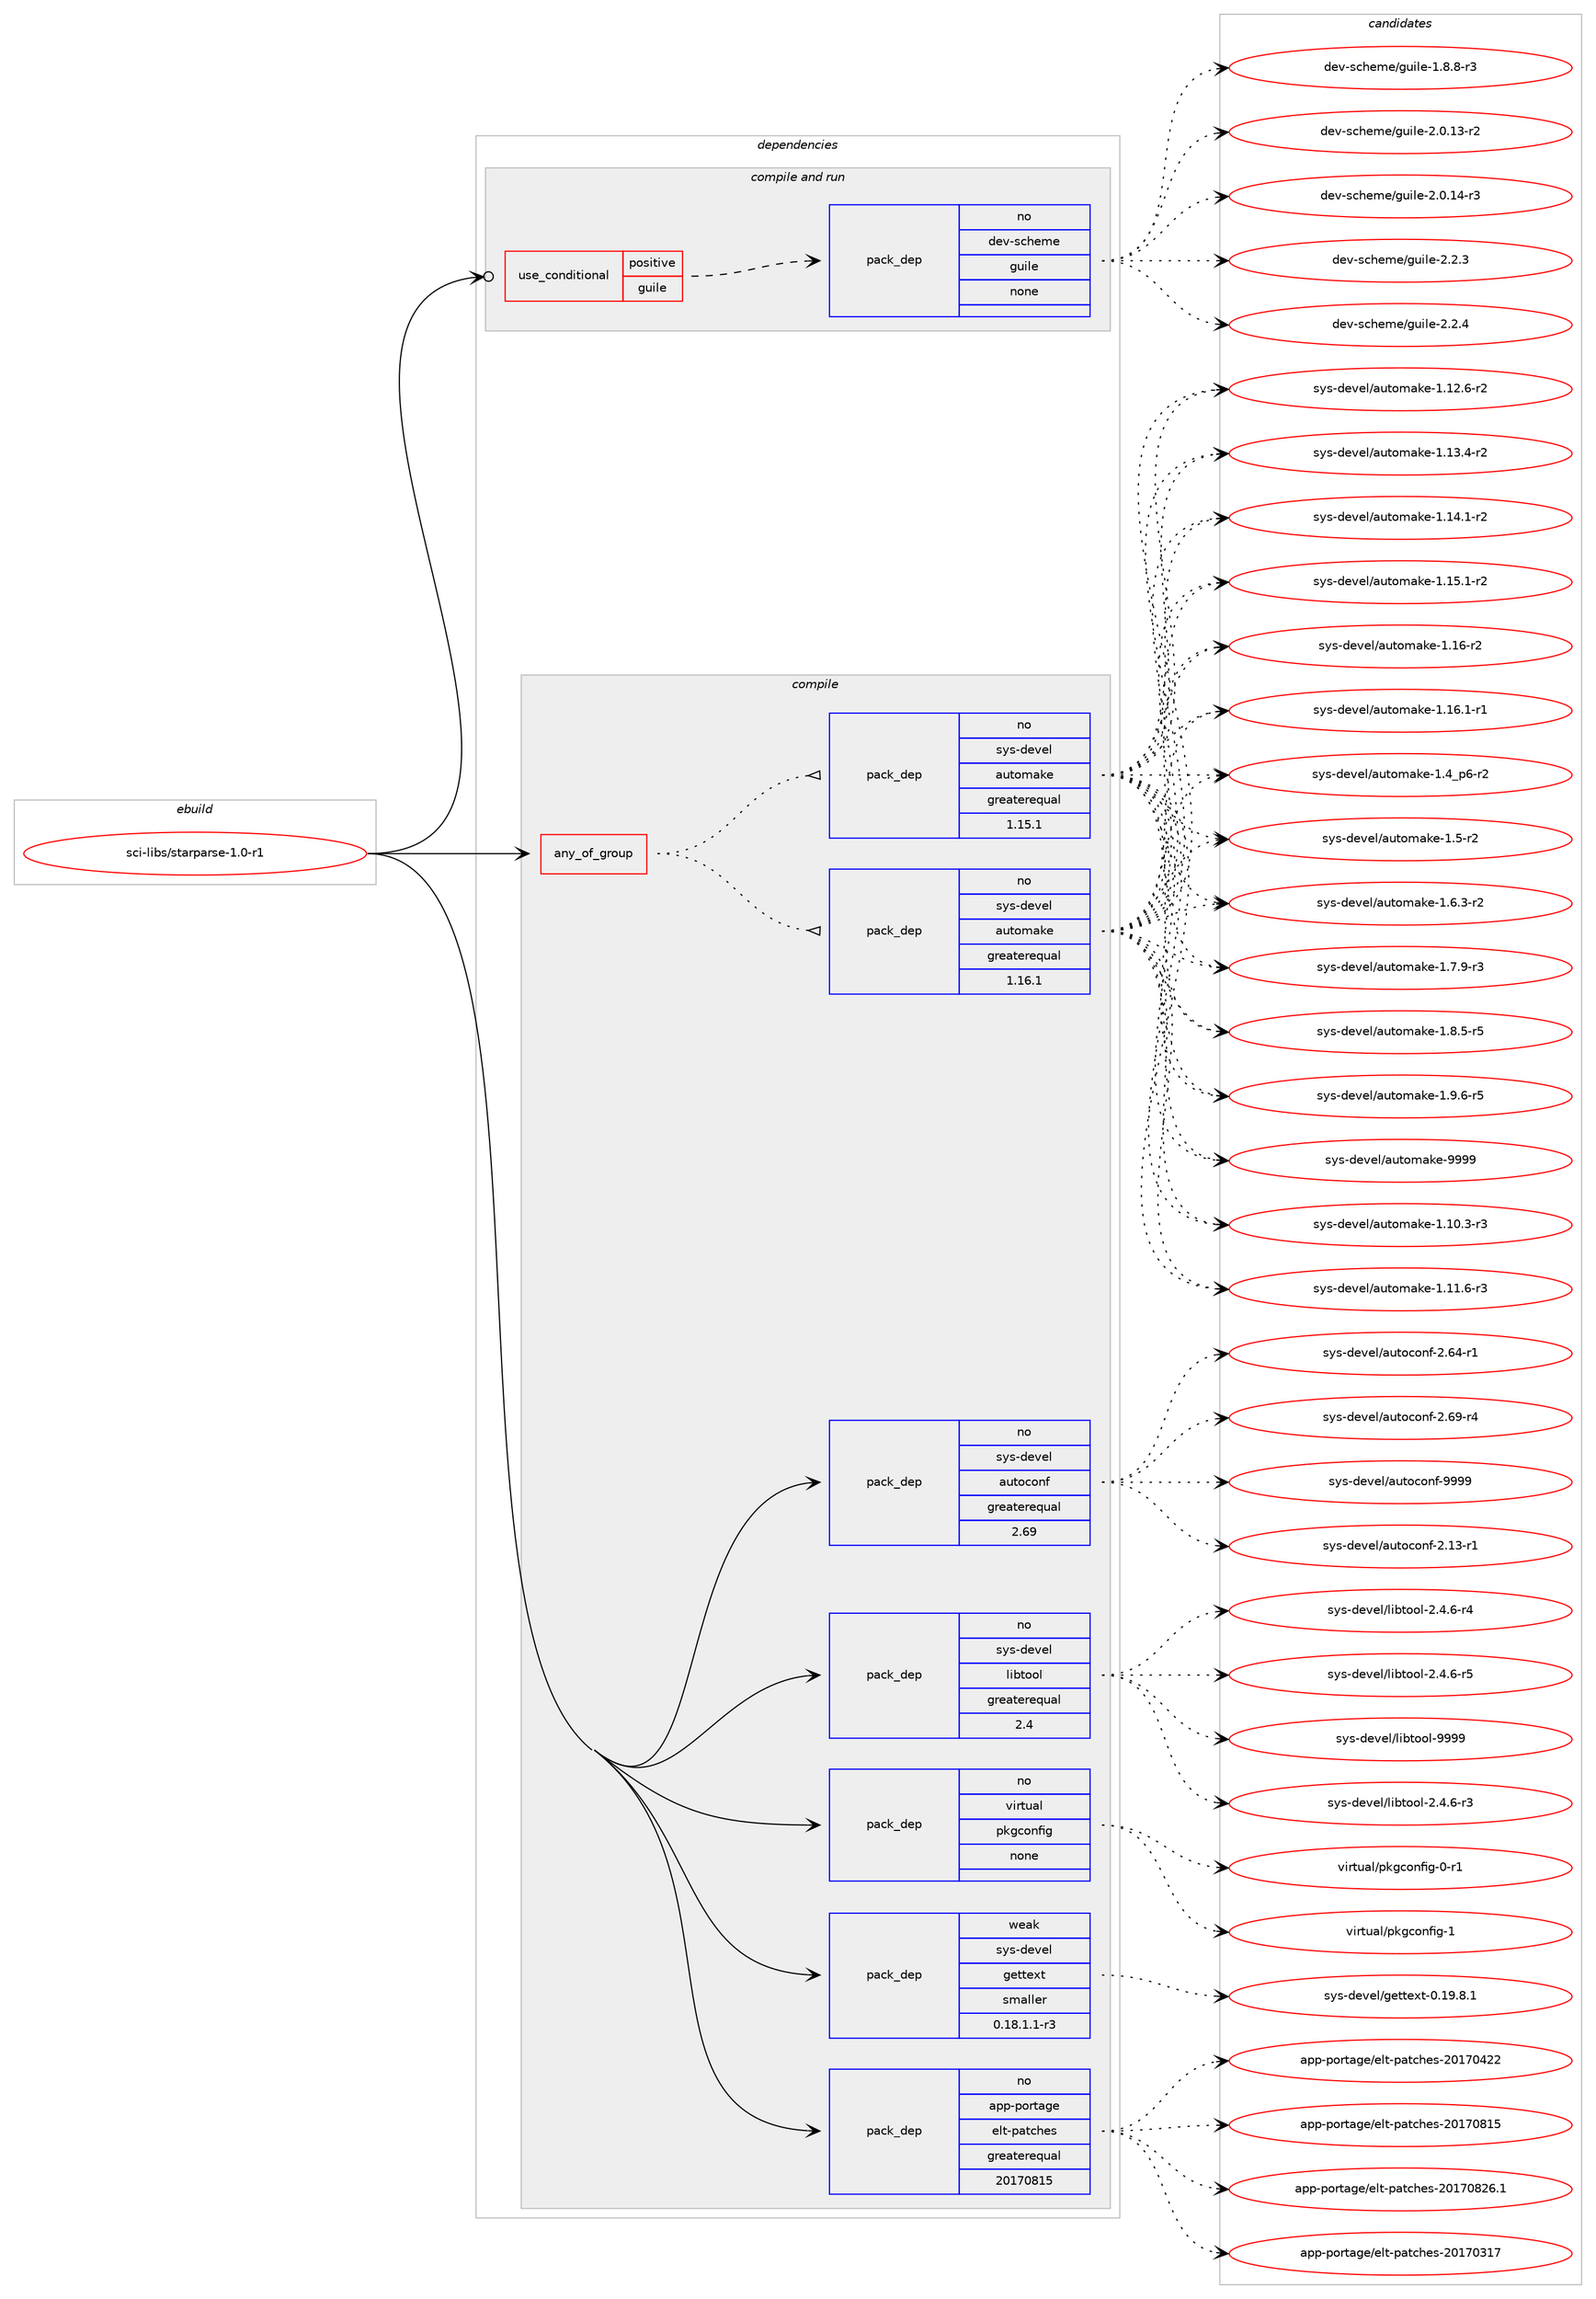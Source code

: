 digraph prolog {

# *************
# Graph options
# *************

newrank=true;
concentrate=true;
compound=true;
graph [rankdir=LR,fontname=Helvetica,fontsize=10,ranksep=1.5];#, ranksep=2.5, nodesep=0.2];
edge  [arrowhead=vee];
node  [fontname=Helvetica,fontsize=10];

# **********
# The ebuild
# **********

subgraph cluster_leftcol {
color=gray;
rank=same;
label=<<i>ebuild</i>>;
id [label="sci-libs/starparse-1.0-r1", color=red, width=4, href="../sci-libs/starparse-1.0-r1.svg"];
}

# ****************
# The dependencies
# ****************

subgraph cluster_midcol {
color=gray;
label=<<i>dependencies</i>>;
subgraph cluster_compile {
fillcolor="#eeeeee";
style=filled;
label=<<i>compile</i>>;
subgraph any26960 {
dependency1696503 [label=<<TABLE BORDER="0" CELLBORDER="1" CELLSPACING="0" CELLPADDING="4"><TR><TD CELLPADDING="10">any_of_group</TD></TR></TABLE>>, shape=none, color=red];subgraph pack1214550 {
dependency1696504 [label=<<TABLE BORDER="0" CELLBORDER="1" CELLSPACING="0" CELLPADDING="4" WIDTH="220"><TR><TD ROWSPAN="6" CELLPADDING="30">pack_dep</TD></TR><TR><TD WIDTH="110">no</TD></TR><TR><TD>sys-devel</TD></TR><TR><TD>automake</TD></TR><TR><TD>greaterequal</TD></TR><TR><TD>1.16.1</TD></TR></TABLE>>, shape=none, color=blue];
}
dependency1696503:e -> dependency1696504:w [weight=20,style="dotted",arrowhead="oinv"];
subgraph pack1214551 {
dependency1696505 [label=<<TABLE BORDER="0" CELLBORDER="1" CELLSPACING="0" CELLPADDING="4" WIDTH="220"><TR><TD ROWSPAN="6" CELLPADDING="30">pack_dep</TD></TR><TR><TD WIDTH="110">no</TD></TR><TR><TD>sys-devel</TD></TR><TR><TD>automake</TD></TR><TR><TD>greaterequal</TD></TR><TR><TD>1.15.1</TD></TR></TABLE>>, shape=none, color=blue];
}
dependency1696503:e -> dependency1696505:w [weight=20,style="dotted",arrowhead="oinv"];
}
id:e -> dependency1696503:w [weight=20,style="solid",arrowhead="vee"];
subgraph pack1214552 {
dependency1696506 [label=<<TABLE BORDER="0" CELLBORDER="1" CELLSPACING="0" CELLPADDING="4" WIDTH="220"><TR><TD ROWSPAN="6" CELLPADDING="30">pack_dep</TD></TR><TR><TD WIDTH="110">no</TD></TR><TR><TD>app-portage</TD></TR><TR><TD>elt-patches</TD></TR><TR><TD>greaterequal</TD></TR><TR><TD>20170815</TD></TR></TABLE>>, shape=none, color=blue];
}
id:e -> dependency1696506:w [weight=20,style="solid",arrowhead="vee"];
subgraph pack1214553 {
dependency1696507 [label=<<TABLE BORDER="0" CELLBORDER="1" CELLSPACING="0" CELLPADDING="4" WIDTH="220"><TR><TD ROWSPAN="6" CELLPADDING="30">pack_dep</TD></TR><TR><TD WIDTH="110">no</TD></TR><TR><TD>sys-devel</TD></TR><TR><TD>autoconf</TD></TR><TR><TD>greaterequal</TD></TR><TR><TD>2.69</TD></TR></TABLE>>, shape=none, color=blue];
}
id:e -> dependency1696507:w [weight=20,style="solid",arrowhead="vee"];
subgraph pack1214554 {
dependency1696508 [label=<<TABLE BORDER="0" CELLBORDER="1" CELLSPACING="0" CELLPADDING="4" WIDTH="220"><TR><TD ROWSPAN="6" CELLPADDING="30">pack_dep</TD></TR><TR><TD WIDTH="110">no</TD></TR><TR><TD>sys-devel</TD></TR><TR><TD>libtool</TD></TR><TR><TD>greaterequal</TD></TR><TR><TD>2.4</TD></TR></TABLE>>, shape=none, color=blue];
}
id:e -> dependency1696508:w [weight=20,style="solid",arrowhead="vee"];
subgraph pack1214555 {
dependency1696509 [label=<<TABLE BORDER="0" CELLBORDER="1" CELLSPACING="0" CELLPADDING="4" WIDTH="220"><TR><TD ROWSPAN="6" CELLPADDING="30">pack_dep</TD></TR><TR><TD WIDTH="110">no</TD></TR><TR><TD>virtual</TD></TR><TR><TD>pkgconfig</TD></TR><TR><TD>none</TD></TR><TR><TD></TD></TR></TABLE>>, shape=none, color=blue];
}
id:e -> dependency1696509:w [weight=20,style="solid",arrowhead="vee"];
subgraph pack1214556 {
dependency1696510 [label=<<TABLE BORDER="0" CELLBORDER="1" CELLSPACING="0" CELLPADDING="4" WIDTH="220"><TR><TD ROWSPAN="6" CELLPADDING="30">pack_dep</TD></TR><TR><TD WIDTH="110">weak</TD></TR><TR><TD>sys-devel</TD></TR><TR><TD>gettext</TD></TR><TR><TD>smaller</TD></TR><TR><TD>0.18.1.1-r3</TD></TR></TABLE>>, shape=none, color=blue];
}
id:e -> dependency1696510:w [weight=20,style="solid",arrowhead="vee"];
}
subgraph cluster_compileandrun {
fillcolor="#eeeeee";
style=filled;
label=<<i>compile and run</i>>;
subgraph cond454141 {
dependency1696511 [label=<<TABLE BORDER="0" CELLBORDER="1" CELLSPACING="0" CELLPADDING="4"><TR><TD ROWSPAN="3" CELLPADDING="10">use_conditional</TD></TR><TR><TD>positive</TD></TR><TR><TD>guile</TD></TR></TABLE>>, shape=none, color=red];
subgraph pack1214557 {
dependency1696512 [label=<<TABLE BORDER="0" CELLBORDER="1" CELLSPACING="0" CELLPADDING="4" WIDTH="220"><TR><TD ROWSPAN="6" CELLPADDING="30">pack_dep</TD></TR><TR><TD WIDTH="110">no</TD></TR><TR><TD>dev-scheme</TD></TR><TR><TD>guile</TD></TR><TR><TD>none</TD></TR><TR><TD></TD></TR></TABLE>>, shape=none, color=blue];
}
dependency1696511:e -> dependency1696512:w [weight=20,style="dashed",arrowhead="vee"];
}
id:e -> dependency1696511:w [weight=20,style="solid",arrowhead="odotvee"];
}
subgraph cluster_run {
fillcolor="#eeeeee";
style=filled;
label=<<i>run</i>>;
}
}

# **************
# The candidates
# **************

subgraph cluster_choices {
rank=same;
color=gray;
label=<<i>candidates</i>>;

subgraph choice1214550 {
color=black;
nodesep=1;
choice11512111545100101118101108479711711611110997107101454946494846514511451 [label="sys-devel/automake-1.10.3-r3", color=red, width=4,href="../sys-devel/automake-1.10.3-r3.svg"];
choice11512111545100101118101108479711711611110997107101454946494946544511451 [label="sys-devel/automake-1.11.6-r3", color=red, width=4,href="../sys-devel/automake-1.11.6-r3.svg"];
choice11512111545100101118101108479711711611110997107101454946495046544511450 [label="sys-devel/automake-1.12.6-r2", color=red, width=4,href="../sys-devel/automake-1.12.6-r2.svg"];
choice11512111545100101118101108479711711611110997107101454946495146524511450 [label="sys-devel/automake-1.13.4-r2", color=red, width=4,href="../sys-devel/automake-1.13.4-r2.svg"];
choice11512111545100101118101108479711711611110997107101454946495246494511450 [label="sys-devel/automake-1.14.1-r2", color=red, width=4,href="../sys-devel/automake-1.14.1-r2.svg"];
choice11512111545100101118101108479711711611110997107101454946495346494511450 [label="sys-devel/automake-1.15.1-r2", color=red, width=4,href="../sys-devel/automake-1.15.1-r2.svg"];
choice1151211154510010111810110847971171161111099710710145494649544511450 [label="sys-devel/automake-1.16-r2", color=red, width=4,href="../sys-devel/automake-1.16-r2.svg"];
choice11512111545100101118101108479711711611110997107101454946495446494511449 [label="sys-devel/automake-1.16.1-r1", color=red, width=4,href="../sys-devel/automake-1.16.1-r1.svg"];
choice115121115451001011181011084797117116111109971071014549465295112544511450 [label="sys-devel/automake-1.4_p6-r2", color=red, width=4,href="../sys-devel/automake-1.4_p6-r2.svg"];
choice11512111545100101118101108479711711611110997107101454946534511450 [label="sys-devel/automake-1.5-r2", color=red, width=4,href="../sys-devel/automake-1.5-r2.svg"];
choice115121115451001011181011084797117116111109971071014549465446514511450 [label="sys-devel/automake-1.6.3-r2", color=red, width=4,href="../sys-devel/automake-1.6.3-r2.svg"];
choice115121115451001011181011084797117116111109971071014549465546574511451 [label="sys-devel/automake-1.7.9-r3", color=red, width=4,href="../sys-devel/automake-1.7.9-r3.svg"];
choice115121115451001011181011084797117116111109971071014549465646534511453 [label="sys-devel/automake-1.8.5-r5", color=red, width=4,href="../sys-devel/automake-1.8.5-r5.svg"];
choice115121115451001011181011084797117116111109971071014549465746544511453 [label="sys-devel/automake-1.9.6-r5", color=red, width=4,href="../sys-devel/automake-1.9.6-r5.svg"];
choice115121115451001011181011084797117116111109971071014557575757 [label="sys-devel/automake-9999", color=red, width=4,href="../sys-devel/automake-9999.svg"];
dependency1696504:e -> choice11512111545100101118101108479711711611110997107101454946494846514511451:w [style=dotted,weight="100"];
dependency1696504:e -> choice11512111545100101118101108479711711611110997107101454946494946544511451:w [style=dotted,weight="100"];
dependency1696504:e -> choice11512111545100101118101108479711711611110997107101454946495046544511450:w [style=dotted,weight="100"];
dependency1696504:e -> choice11512111545100101118101108479711711611110997107101454946495146524511450:w [style=dotted,weight="100"];
dependency1696504:e -> choice11512111545100101118101108479711711611110997107101454946495246494511450:w [style=dotted,weight="100"];
dependency1696504:e -> choice11512111545100101118101108479711711611110997107101454946495346494511450:w [style=dotted,weight="100"];
dependency1696504:e -> choice1151211154510010111810110847971171161111099710710145494649544511450:w [style=dotted,weight="100"];
dependency1696504:e -> choice11512111545100101118101108479711711611110997107101454946495446494511449:w [style=dotted,weight="100"];
dependency1696504:e -> choice115121115451001011181011084797117116111109971071014549465295112544511450:w [style=dotted,weight="100"];
dependency1696504:e -> choice11512111545100101118101108479711711611110997107101454946534511450:w [style=dotted,weight="100"];
dependency1696504:e -> choice115121115451001011181011084797117116111109971071014549465446514511450:w [style=dotted,weight="100"];
dependency1696504:e -> choice115121115451001011181011084797117116111109971071014549465546574511451:w [style=dotted,weight="100"];
dependency1696504:e -> choice115121115451001011181011084797117116111109971071014549465646534511453:w [style=dotted,weight="100"];
dependency1696504:e -> choice115121115451001011181011084797117116111109971071014549465746544511453:w [style=dotted,weight="100"];
dependency1696504:e -> choice115121115451001011181011084797117116111109971071014557575757:w [style=dotted,weight="100"];
}
subgraph choice1214551 {
color=black;
nodesep=1;
choice11512111545100101118101108479711711611110997107101454946494846514511451 [label="sys-devel/automake-1.10.3-r3", color=red, width=4,href="../sys-devel/automake-1.10.3-r3.svg"];
choice11512111545100101118101108479711711611110997107101454946494946544511451 [label="sys-devel/automake-1.11.6-r3", color=red, width=4,href="../sys-devel/automake-1.11.6-r3.svg"];
choice11512111545100101118101108479711711611110997107101454946495046544511450 [label="sys-devel/automake-1.12.6-r2", color=red, width=4,href="../sys-devel/automake-1.12.6-r2.svg"];
choice11512111545100101118101108479711711611110997107101454946495146524511450 [label="sys-devel/automake-1.13.4-r2", color=red, width=4,href="../sys-devel/automake-1.13.4-r2.svg"];
choice11512111545100101118101108479711711611110997107101454946495246494511450 [label="sys-devel/automake-1.14.1-r2", color=red, width=4,href="../sys-devel/automake-1.14.1-r2.svg"];
choice11512111545100101118101108479711711611110997107101454946495346494511450 [label="sys-devel/automake-1.15.1-r2", color=red, width=4,href="../sys-devel/automake-1.15.1-r2.svg"];
choice1151211154510010111810110847971171161111099710710145494649544511450 [label="sys-devel/automake-1.16-r2", color=red, width=4,href="../sys-devel/automake-1.16-r2.svg"];
choice11512111545100101118101108479711711611110997107101454946495446494511449 [label="sys-devel/automake-1.16.1-r1", color=red, width=4,href="../sys-devel/automake-1.16.1-r1.svg"];
choice115121115451001011181011084797117116111109971071014549465295112544511450 [label="sys-devel/automake-1.4_p6-r2", color=red, width=4,href="../sys-devel/automake-1.4_p6-r2.svg"];
choice11512111545100101118101108479711711611110997107101454946534511450 [label="sys-devel/automake-1.5-r2", color=red, width=4,href="../sys-devel/automake-1.5-r2.svg"];
choice115121115451001011181011084797117116111109971071014549465446514511450 [label="sys-devel/automake-1.6.3-r2", color=red, width=4,href="../sys-devel/automake-1.6.3-r2.svg"];
choice115121115451001011181011084797117116111109971071014549465546574511451 [label="sys-devel/automake-1.7.9-r3", color=red, width=4,href="../sys-devel/automake-1.7.9-r3.svg"];
choice115121115451001011181011084797117116111109971071014549465646534511453 [label="sys-devel/automake-1.8.5-r5", color=red, width=4,href="../sys-devel/automake-1.8.5-r5.svg"];
choice115121115451001011181011084797117116111109971071014549465746544511453 [label="sys-devel/automake-1.9.6-r5", color=red, width=4,href="../sys-devel/automake-1.9.6-r5.svg"];
choice115121115451001011181011084797117116111109971071014557575757 [label="sys-devel/automake-9999", color=red, width=4,href="../sys-devel/automake-9999.svg"];
dependency1696505:e -> choice11512111545100101118101108479711711611110997107101454946494846514511451:w [style=dotted,weight="100"];
dependency1696505:e -> choice11512111545100101118101108479711711611110997107101454946494946544511451:w [style=dotted,weight="100"];
dependency1696505:e -> choice11512111545100101118101108479711711611110997107101454946495046544511450:w [style=dotted,weight="100"];
dependency1696505:e -> choice11512111545100101118101108479711711611110997107101454946495146524511450:w [style=dotted,weight="100"];
dependency1696505:e -> choice11512111545100101118101108479711711611110997107101454946495246494511450:w [style=dotted,weight="100"];
dependency1696505:e -> choice11512111545100101118101108479711711611110997107101454946495346494511450:w [style=dotted,weight="100"];
dependency1696505:e -> choice1151211154510010111810110847971171161111099710710145494649544511450:w [style=dotted,weight="100"];
dependency1696505:e -> choice11512111545100101118101108479711711611110997107101454946495446494511449:w [style=dotted,weight="100"];
dependency1696505:e -> choice115121115451001011181011084797117116111109971071014549465295112544511450:w [style=dotted,weight="100"];
dependency1696505:e -> choice11512111545100101118101108479711711611110997107101454946534511450:w [style=dotted,weight="100"];
dependency1696505:e -> choice115121115451001011181011084797117116111109971071014549465446514511450:w [style=dotted,weight="100"];
dependency1696505:e -> choice115121115451001011181011084797117116111109971071014549465546574511451:w [style=dotted,weight="100"];
dependency1696505:e -> choice115121115451001011181011084797117116111109971071014549465646534511453:w [style=dotted,weight="100"];
dependency1696505:e -> choice115121115451001011181011084797117116111109971071014549465746544511453:w [style=dotted,weight="100"];
dependency1696505:e -> choice115121115451001011181011084797117116111109971071014557575757:w [style=dotted,weight="100"];
}
subgraph choice1214552 {
color=black;
nodesep=1;
choice97112112451121111141169710310147101108116451129711699104101115455048495548514955 [label="app-portage/elt-patches-20170317", color=red, width=4,href="../app-portage/elt-patches-20170317.svg"];
choice97112112451121111141169710310147101108116451129711699104101115455048495548525050 [label="app-portage/elt-patches-20170422", color=red, width=4,href="../app-portage/elt-patches-20170422.svg"];
choice97112112451121111141169710310147101108116451129711699104101115455048495548564953 [label="app-portage/elt-patches-20170815", color=red, width=4,href="../app-portage/elt-patches-20170815.svg"];
choice971121124511211111411697103101471011081164511297116991041011154550484955485650544649 [label="app-portage/elt-patches-20170826.1", color=red, width=4,href="../app-portage/elt-patches-20170826.1.svg"];
dependency1696506:e -> choice97112112451121111141169710310147101108116451129711699104101115455048495548514955:w [style=dotted,weight="100"];
dependency1696506:e -> choice97112112451121111141169710310147101108116451129711699104101115455048495548525050:w [style=dotted,weight="100"];
dependency1696506:e -> choice97112112451121111141169710310147101108116451129711699104101115455048495548564953:w [style=dotted,weight="100"];
dependency1696506:e -> choice971121124511211111411697103101471011081164511297116991041011154550484955485650544649:w [style=dotted,weight="100"];
}
subgraph choice1214553 {
color=black;
nodesep=1;
choice1151211154510010111810110847971171161119911111010245504649514511449 [label="sys-devel/autoconf-2.13-r1", color=red, width=4,href="../sys-devel/autoconf-2.13-r1.svg"];
choice1151211154510010111810110847971171161119911111010245504654524511449 [label="sys-devel/autoconf-2.64-r1", color=red, width=4,href="../sys-devel/autoconf-2.64-r1.svg"];
choice1151211154510010111810110847971171161119911111010245504654574511452 [label="sys-devel/autoconf-2.69-r4", color=red, width=4,href="../sys-devel/autoconf-2.69-r4.svg"];
choice115121115451001011181011084797117116111991111101024557575757 [label="sys-devel/autoconf-9999", color=red, width=4,href="../sys-devel/autoconf-9999.svg"];
dependency1696507:e -> choice1151211154510010111810110847971171161119911111010245504649514511449:w [style=dotted,weight="100"];
dependency1696507:e -> choice1151211154510010111810110847971171161119911111010245504654524511449:w [style=dotted,weight="100"];
dependency1696507:e -> choice1151211154510010111810110847971171161119911111010245504654574511452:w [style=dotted,weight="100"];
dependency1696507:e -> choice115121115451001011181011084797117116111991111101024557575757:w [style=dotted,weight="100"];
}
subgraph choice1214554 {
color=black;
nodesep=1;
choice1151211154510010111810110847108105981161111111084550465246544511451 [label="sys-devel/libtool-2.4.6-r3", color=red, width=4,href="../sys-devel/libtool-2.4.6-r3.svg"];
choice1151211154510010111810110847108105981161111111084550465246544511452 [label="sys-devel/libtool-2.4.6-r4", color=red, width=4,href="../sys-devel/libtool-2.4.6-r4.svg"];
choice1151211154510010111810110847108105981161111111084550465246544511453 [label="sys-devel/libtool-2.4.6-r5", color=red, width=4,href="../sys-devel/libtool-2.4.6-r5.svg"];
choice1151211154510010111810110847108105981161111111084557575757 [label="sys-devel/libtool-9999", color=red, width=4,href="../sys-devel/libtool-9999.svg"];
dependency1696508:e -> choice1151211154510010111810110847108105981161111111084550465246544511451:w [style=dotted,weight="100"];
dependency1696508:e -> choice1151211154510010111810110847108105981161111111084550465246544511452:w [style=dotted,weight="100"];
dependency1696508:e -> choice1151211154510010111810110847108105981161111111084550465246544511453:w [style=dotted,weight="100"];
dependency1696508:e -> choice1151211154510010111810110847108105981161111111084557575757:w [style=dotted,weight="100"];
}
subgraph choice1214555 {
color=black;
nodesep=1;
choice11810511411611797108471121071039911111010210510345484511449 [label="virtual/pkgconfig-0-r1", color=red, width=4,href="../virtual/pkgconfig-0-r1.svg"];
choice1181051141161179710847112107103991111101021051034549 [label="virtual/pkgconfig-1", color=red, width=4,href="../virtual/pkgconfig-1.svg"];
dependency1696509:e -> choice11810511411611797108471121071039911111010210510345484511449:w [style=dotted,weight="100"];
dependency1696509:e -> choice1181051141161179710847112107103991111101021051034549:w [style=dotted,weight="100"];
}
subgraph choice1214556 {
color=black;
nodesep=1;
choice1151211154510010111810110847103101116116101120116454846495746564649 [label="sys-devel/gettext-0.19.8.1", color=red, width=4,href="../sys-devel/gettext-0.19.8.1.svg"];
dependency1696510:e -> choice1151211154510010111810110847103101116116101120116454846495746564649:w [style=dotted,weight="100"];
}
subgraph choice1214557 {
color=black;
nodesep=1;
choice1001011184511599104101109101471031171051081014549465646564511451 [label="dev-scheme/guile-1.8.8-r3", color=red, width=4,href="../dev-scheme/guile-1.8.8-r3.svg"];
choice100101118451159910410110910147103117105108101455046484649514511450 [label="dev-scheme/guile-2.0.13-r2", color=red, width=4,href="../dev-scheme/guile-2.0.13-r2.svg"];
choice100101118451159910410110910147103117105108101455046484649524511451 [label="dev-scheme/guile-2.0.14-r3", color=red, width=4,href="../dev-scheme/guile-2.0.14-r3.svg"];
choice100101118451159910410110910147103117105108101455046504651 [label="dev-scheme/guile-2.2.3", color=red, width=4,href="../dev-scheme/guile-2.2.3.svg"];
choice100101118451159910410110910147103117105108101455046504652 [label="dev-scheme/guile-2.2.4", color=red, width=4,href="../dev-scheme/guile-2.2.4.svg"];
dependency1696512:e -> choice1001011184511599104101109101471031171051081014549465646564511451:w [style=dotted,weight="100"];
dependency1696512:e -> choice100101118451159910410110910147103117105108101455046484649514511450:w [style=dotted,weight="100"];
dependency1696512:e -> choice100101118451159910410110910147103117105108101455046484649524511451:w [style=dotted,weight="100"];
dependency1696512:e -> choice100101118451159910410110910147103117105108101455046504651:w [style=dotted,weight="100"];
dependency1696512:e -> choice100101118451159910410110910147103117105108101455046504652:w [style=dotted,weight="100"];
}
}

}
